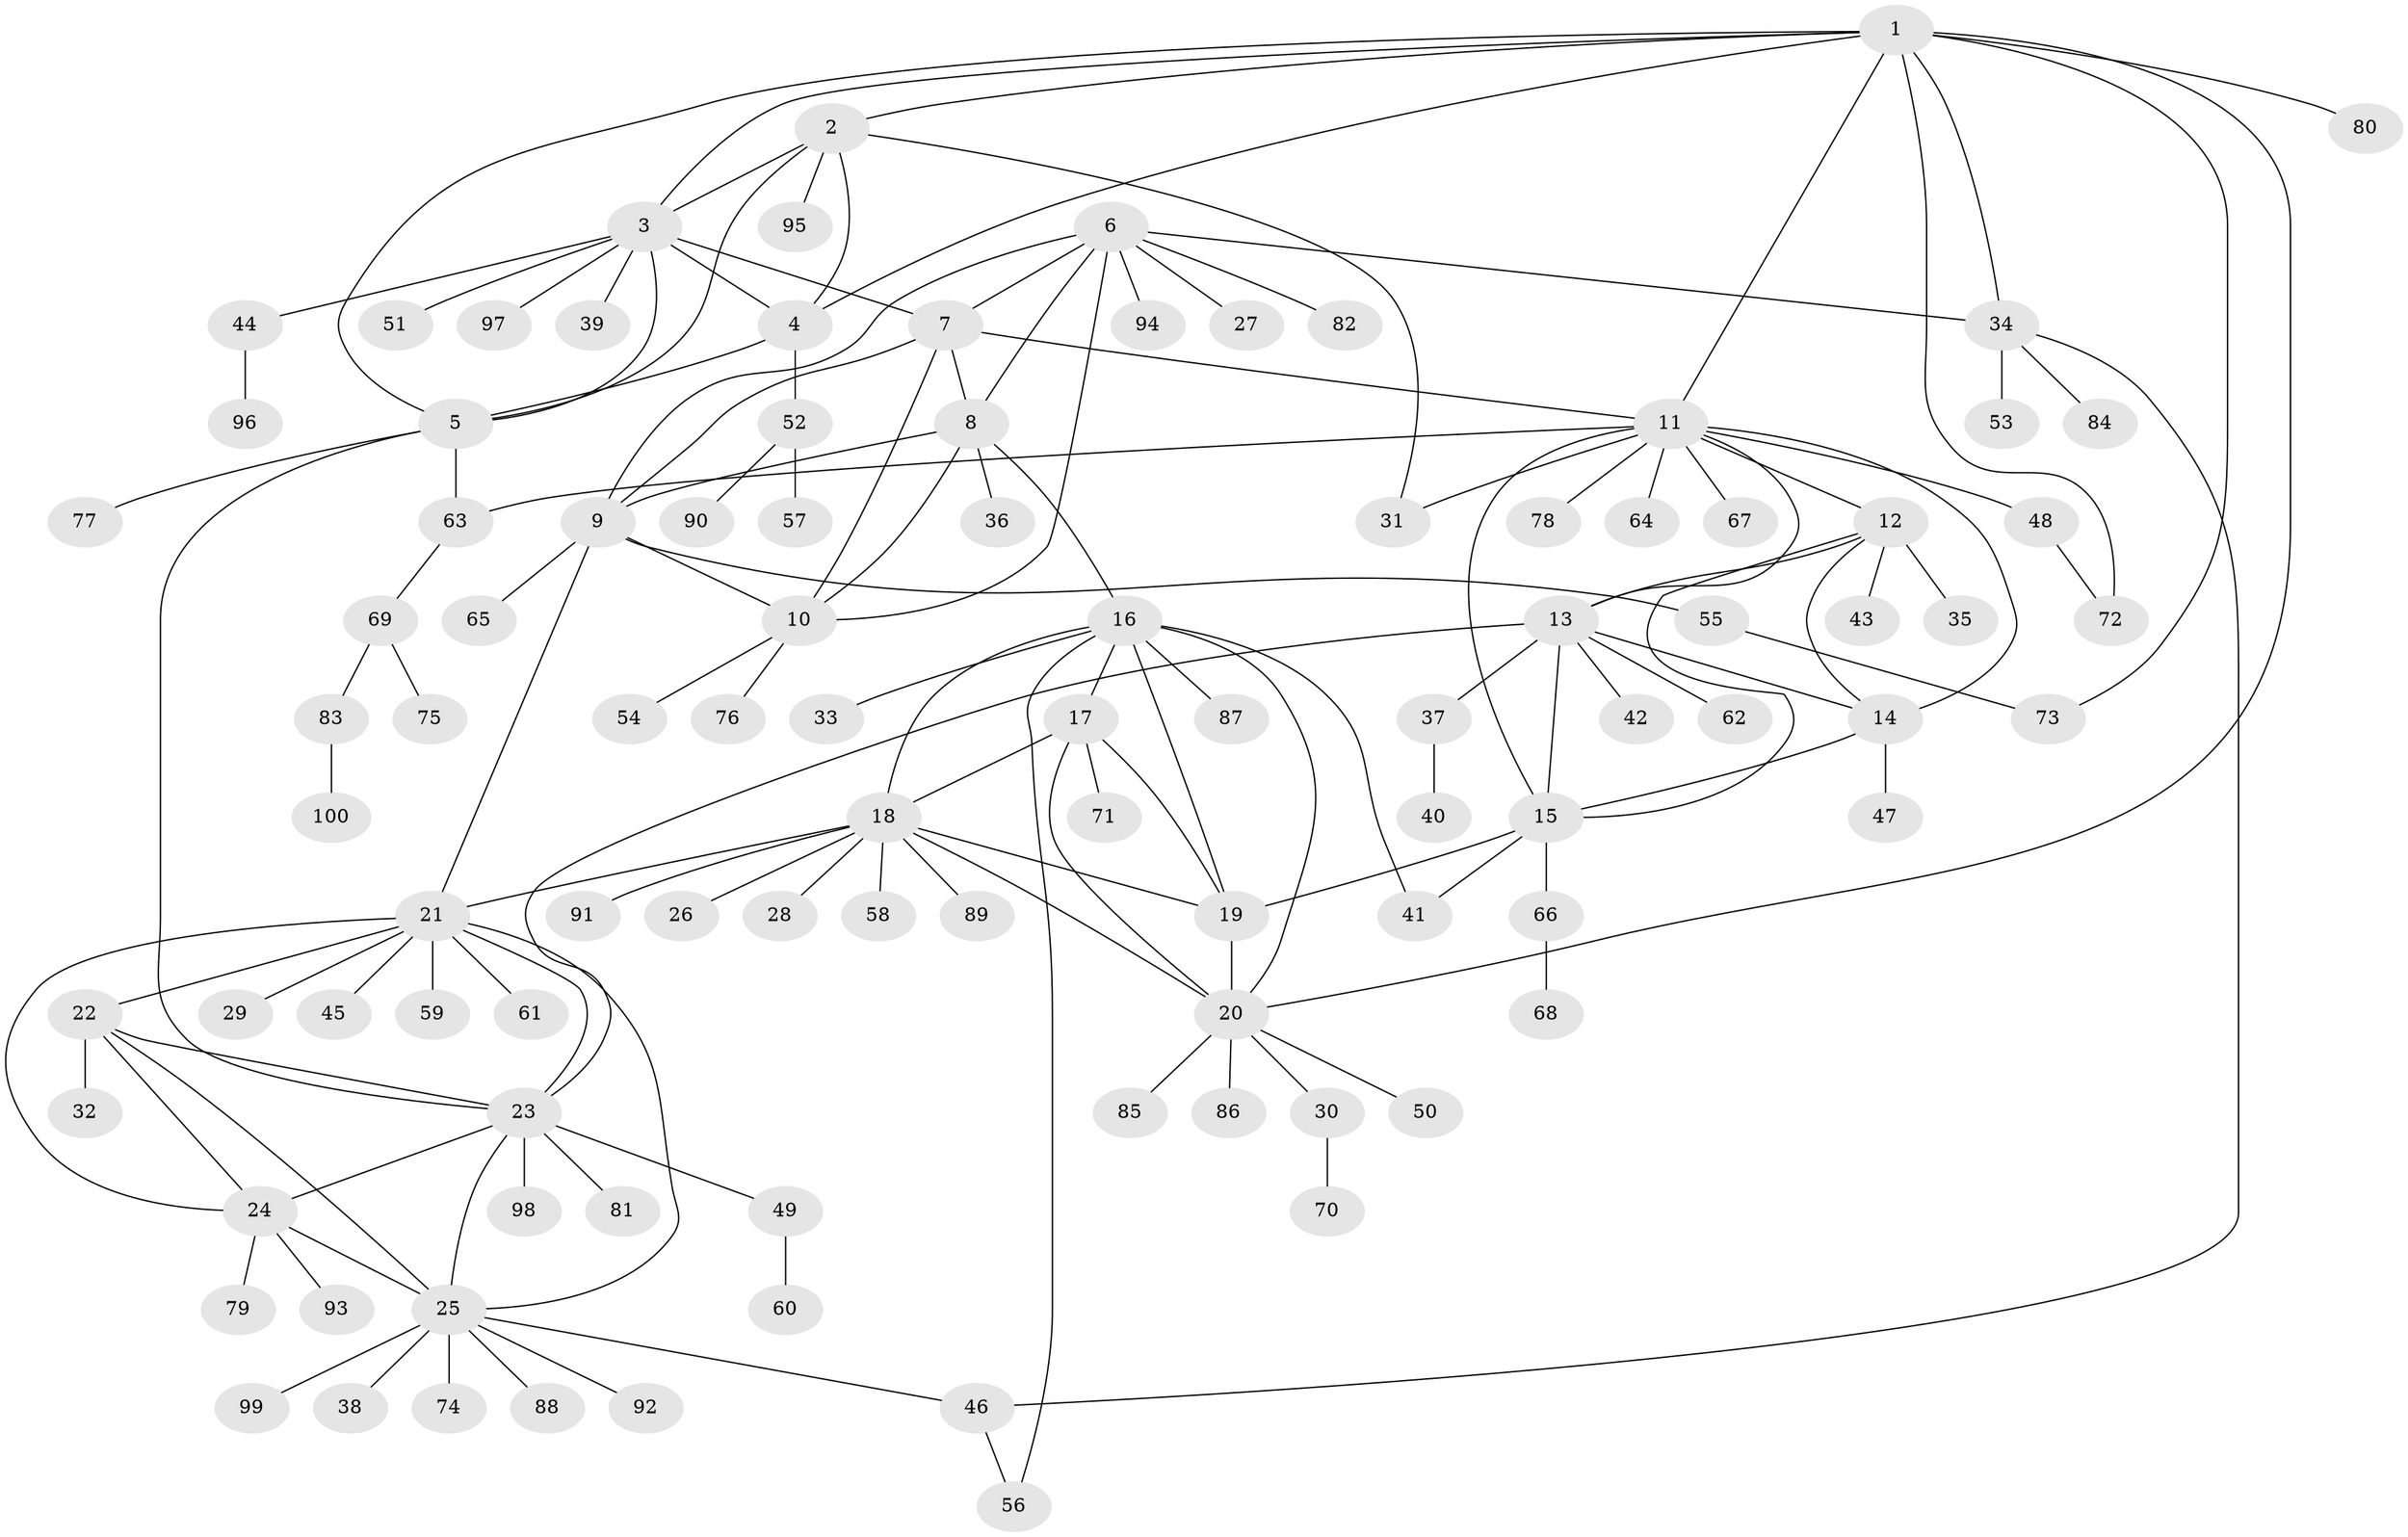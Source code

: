 // coarse degree distribution, {9: 0.06, 4: 0.12, 7: 0.06, 6: 0.14, 5: 0.12, 8: 0.02, 1: 0.36, 3: 0.04, 2: 0.08}
// Generated by graph-tools (version 1.1) at 2025/52/03/04/25 22:52:33]
// undirected, 100 vertices, 143 edges
graph export_dot {
  node [color=gray90,style=filled];
  1;
  2;
  3;
  4;
  5;
  6;
  7;
  8;
  9;
  10;
  11;
  12;
  13;
  14;
  15;
  16;
  17;
  18;
  19;
  20;
  21;
  22;
  23;
  24;
  25;
  26;
  27;
  28;
  29;
  30;
  31;
  32;
  33;
  34;
  35;
  36;
  37;
  38;
  39;
  40;
  41;
  42;
  43;
  44;
  45;
  46;
  47;
  48;
  49;
  50;
  51;
  52;
  53;
  54;
  55;
  56;
  57;
  58;
  59;
  60;
  61;
  62;
  63;
  64;
  65;
  66;
  67;
  68;
  69;
  70;
  71;
  72;
  73;
  74;
  75;
  76;
  77;
  78;
  79;
  80;
  81;
  82;
  83;
  84;
  85;
  86;
  87;
  88;
  89;
  90;
  91;
  92;
  93;
  94;
  95;
  96;
  97;
  98;
  99;
  100;
  1 -- 2;
  1 -- 3;
  1 -- 4;
  1 -- 5;
  1 -- 11;
  1 -- 20;
  1 -- 34;
  1 -- 72;
  1 -- 73;
  1 -- 80;
  2 -- 3;
  2 -- 4;
  2 -- 5;
  2 -- 31;
  2 -- 95;
  3 -- 4;
  3 -- 5;
  3 -- 7;
  3 -- 39;
  3 -- 44;
  3 -- 51;
  3 -- 97;
  4 -- 5;
  4 -- 52;
  5 -- 23;
  5 -- 63;
  5 -- 77;
  6 -- 7;
  6 -- 8;
  6 -- 9;
  6 -- 10;
  6 -- 27;
  6 -- 34;
  6 -- 82;
  6 -- 94;
  7 -- 8;
  7 -- 9;
  7 -- 10;
  7 -- 11;
  8 -- 9;
  8 -- 10;
  8 -- 16;
  8 -- 36;
  9 -- 10;
  9 -- 21;
  9 -- 55;
  9 -- 65;
  10 -- 54;
  10 -- 76;
  11 -- 12;
  11 -- 13;
  11 -- 14;
  11 -- 15;
  11 -- 31;
  11 -- 48;
  11 -- 63;
  11 -- 64;
  11 -- 67;
  11 -- 78;
  12 -- 13;
  12 -- 14;
  12 -- 15;
  12 -- 35;
  12 -- 43;
  13 -- 14;
  13 -- 15;
  13 -- 23;
  13 -- 37;
  13 -- 42;
  13 -- 62;
  14 -- 15;
  14 -- 47;
  15 -- 19;
  15 -- 41;
  15 -- 66;
  16 -- 17;
  16 -- 18;
  16 -- 19;
  16 -- 20;
  16 -- 33;
  16 -- 41;
  16 -- 56;
  16 -- 87;
  17 -- 18;
  17 -- 19;
  17 -- 20;
  17 -- 71;
  18 -- 19;
  18 -- 20;
  18 -- 21;
  18 -- 26;
  18 -- 28;
  18 -- 58;
  18 -- 89;
  18 -- 91;
  19 -- 20;
  20 -- 30;
  20 -- 50;
  20 -- 85;
  20 -- 86;
  21 -- 22;
  21 -- 23;
  21 -- 24;
  21 -- 25;
  21 -- 29;
  21 -- 45;
  21 -- 59;
  21 -- 61;
  22 -- 23;
  22 -- 24;
  22 -- 25;
  22 -- 32;
  23 -- 24;
  23 -- 25;
  23 -- 49;
  23 -- 81;
  23 -- 98;
  24 -- 25;
  24 -- 79;
  24 -- 93;
  25 -- 38;
  25 -- 46;
  25 -- 74;
  25 -- 88;
  25 -- 92;
  25 -- 99;
  30 -- 70;
  34 -- 46;
  34 -- 53;
  34 -- 84;
  37 -- 40;
  44 -- 96;
  46 -- 56;
  48 -- 72;
  49 -- 60;
  52 -- 57;
  52 -- 90;
  55 -- 73;
  63 -- 69;
  66 -- 68;
  69 -- 75;
  69 -- 83;
  83 -- 100;
}
